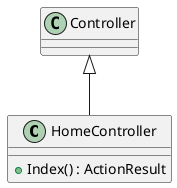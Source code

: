 @startuml
class HomeController {
    + Index() : ActionResult
}
Controller <|-- HomeController
@enduml
